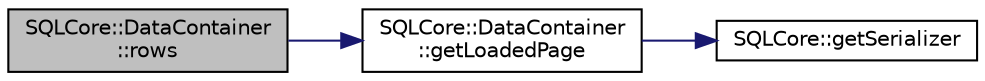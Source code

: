 digraph "SQLCore::DataContainer::rows"
{
 // LATEX_PDF_SIZE
  edge [fontname="Helvetica",fontsize="10",labelfontname="Helvetica",labelfontsize="10"];
  node [fontname="Helvetica",fontsize="10",shape=record];
  rankdir="LR";
  Node1 [label="SQLCore::DataContainer\l::rows",height=0.2,width=0.4,color="black", fillcolor="grey75", style="filled", fontcolor="black",tooltip=" "];
  Node1 -> Node2 [color="midnightblue",fontsize="10",style="solid"];
  Node2 [label="SQLCore::DataContainer\l::getLoadedPage",height=0.2,width=0.4,color="black", fillcolor="white", style="filled",URL="$class_s_q_l_core_1_1_data_container.html#aac58e98f362c915202baf3b3499cff36",tooltip=" "];
  Node2 -> Node3 [color="midnightblue",fontsize="10",style="solid"];
  Node3 [label="SQLCore::getSerializer",height=0.2,width=0.4,color="black", fillcolor="white", style="filled",URL="$namespace_s_q_l_core.html#a80d5365a6d2a1d9f0dcd11cbcf461552",tooltip=" "];
}
